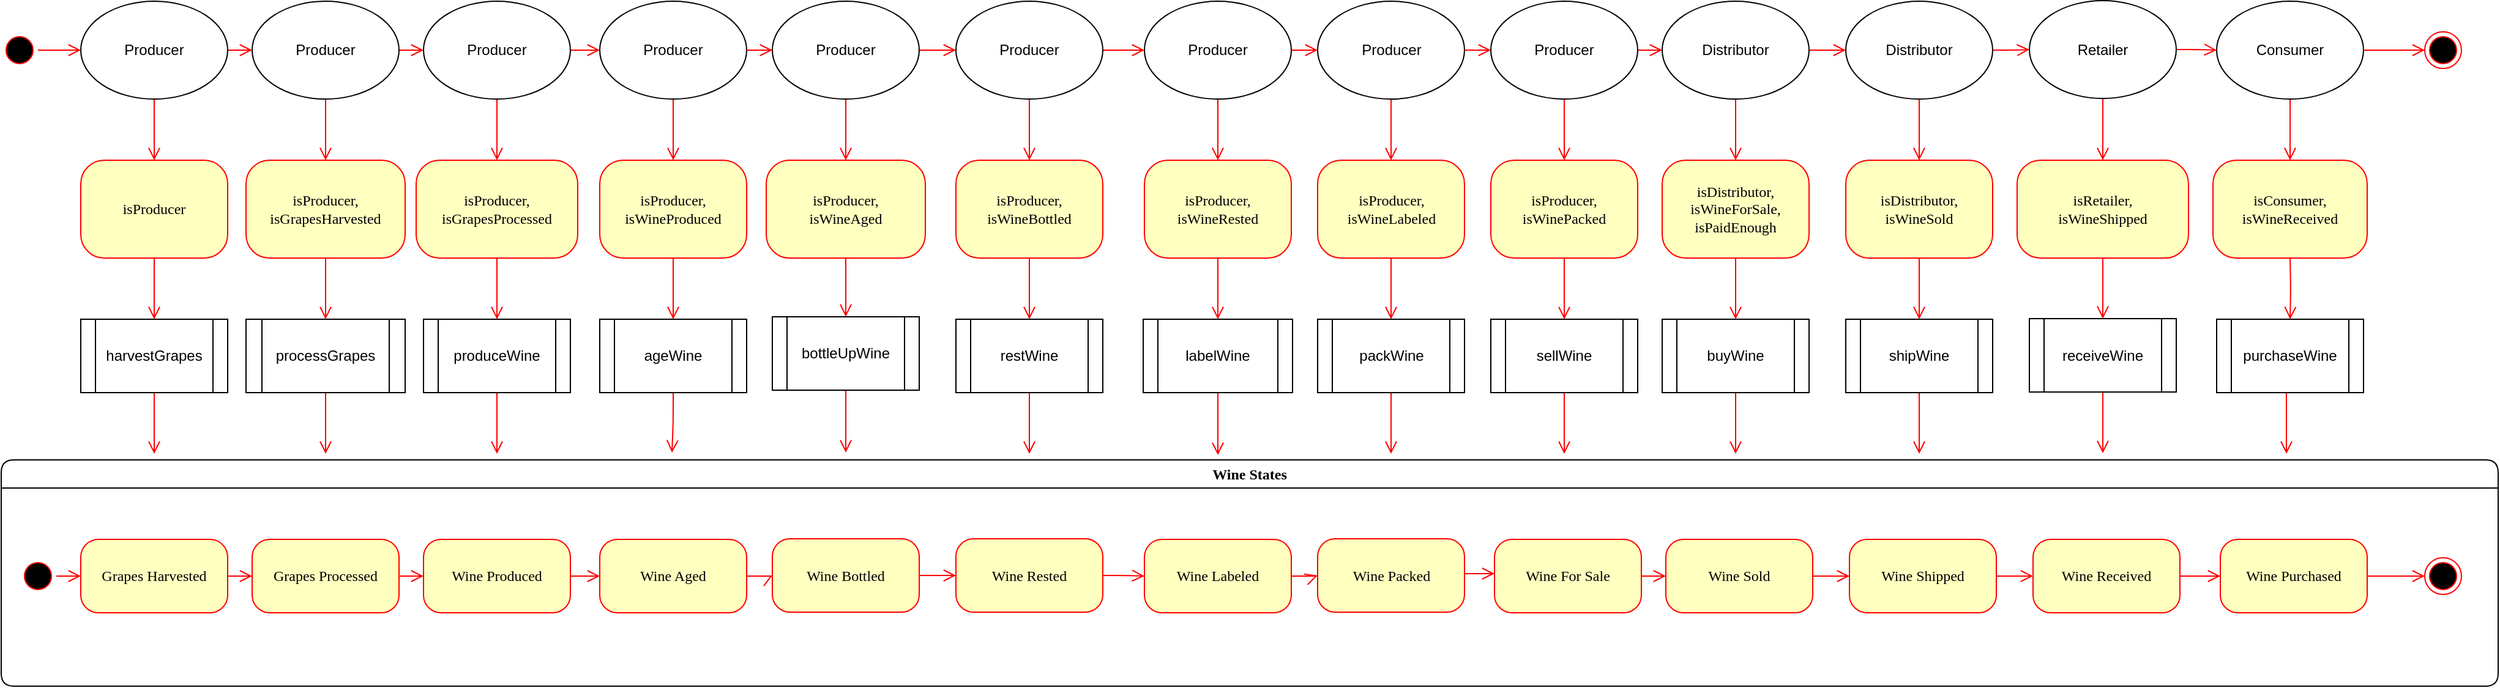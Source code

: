 <mxfile version="10.6.7" type="device"><diagram name="Page-1" id="58cdce13-f638-feb5-8d6f-7d28b1aa9fa0"><mxGraphModel dx="1362" dy="782" grid="1" gridSize="10" guides="1" tooltips="1" connect="1" arrows="1" fold="1" page="1" pageScale="1" pageWidth="1100" pageHeight="850" background="#ffffff" math="0" shadow="0"><root><mxCell id="0"/><mxCell id="1" parent="0"/><mxCell id="382b91b5511bd0f7-1" value="" style="ellipse;html=1;shape=startState;fillColor=#000000;strokeColor=#ff0000;rounded=1;shadow=0;comic=0;labelBackgroundColor=none;fontFamily=Verdana;fontSize=12;fontColor=#000000;align=center;direction=south;" parent="1" vertex="1"><mxGeometry x="10" y="126" width="30" height="30" as="geometry"/></mxCell><mxCell id="2a3bc250acf0617d-7" value="Wine States" style="swimlane;whiteSpace=wrap;html=1;rounded=1;shadow=0;comic=0;labelBackgroundColor=none;strokeColor=#000000;strokeWidth=1;fillColor=#ffffff;fontFamily=Verdana;fontSize=12;fontColor=#000000;align=center;" parent="1" vertex="1"><mxGeometry x="10" y="476" width="2040" height="185" as="geometry"/></mxCell><mxCell id="3cde6dad864a17aa-10" style="edgeStyle=elbowEdgeStyle;html=1;labelBackgroundColor=none;endArrow=open;endSize=8;strokeColor=#ff0000;fontFamily=Verdana;fontSize=12;align=left;" parent="2a3bc250acf0617d-7" source="382b91b5511bd0f7-8" target="3cde6dad864a17aa-1" edge="1"><mxGeometry relative="1" as="geometry"/></mxCell><mxCell id="382b91b5511bd0f7-8" value="Grapes Harvested" style="rounded=1;whiteSpace=wrap;html=1;arcSize=24;fillColor=#ffffc0;strokeColor=#ff0000;shadow=0;comic=0;labelBackgroundColor=none;fontFamily=Verdana;fontSize=12;fontColor=#000000;align=center;" parent="2a3bc250acf0617d-7" vertex="1"><mxGeometry x="65" y="65" width="120" height="60" as="geometry"/></mxCell><mxCell id="24f968d109e7d6b4-3" value="" style="ellipse;html=1;shape=endState;fillColor=#000000;strokeColor=#ff0000;rounded=1;shadow=0;comic=0;labelBackgroundColor=none;fontFamily=Verdana;fontSize=12;fontColor=#000000;align=center;" parent="2a3bc250acf0617d-7" vertex="1"><mxGeometry x="1980" y="80" width="30" height="30" as="geometry"/></mxCell><mxCell id="3cde6dad864a17aa-9" style="edgeStyle=elbowEdgeStyle;html=1;labelBackgroundColor=none;endArrow=open;endSize=8;strokeColor=#ff0000;fontFamily=Verdana;fontSize=12;align=left;" parent="2a3bc250acf0617d-7" source="2a3bc250acf0617d-3" target="382b91b5511bd0f7-8" edge="1"><mxGeometry relative="1" as="geometry"/></mxCell><mxCell id="2a3bc250acf0617d-3" value="" style="ellipse;html=1;shape=startState;fillColor=#000000;strokeColor=#ff0000;rounded=1;shadow=0;comic=0;labelBackgroundColor=none;fontFamily=Verdana;fontSize=12;fontColor=#000000;align=center;direction=south;" parent="2a3bc250acf0617d-7" vertex="1"><mxGeometry x="15" y="80" width="30" height="30" as="geometry"/></mxCell><mxCell id="inT_t-W-_5420M3tatzd-2" value="" style="edgeStyle=orthogonalEdgeStyle;rounded=1;orthogonalLoop=1;jettySize=auto;html=1;strokeColor=#FF0000;endSize=8;endArrow=open;endFill=0;" parent="2a3bc250acf0617d-7" source="3cde6dad864a17aa-1" target="inT_t-W-_5420M3tatzd-1" edge="1"><mxGeometry relative="1" as="geometry"/></mxCell><mxCell id="3cde6dad864a17aa-1" value="Grapes Processed" style="rounded=1;whiteSpace=wrap;html=1;arcSize=24;fillColor=#ffffc0;strokeColor=#ff0000;shadow=0;comic=0;labelBackgroundColor=none;fontFamily=Verdana;fontSize=12;fontColor=#000000;align=center;" parent="2a3bc250acf0617d-7" vertex="1"><mxGeometry x="205" y="65" width="120" height="60" as="geometry"/></mxCell><mxCell id="inT_t-W-_5420M3tatzd-6" value="" style="edgeStyle=orthogonalEdgeStyle;rounded=1;orthogonalLoop=1;jettySize=auto;html=1;endArrow=open;endFill=0;endSize=8;strokeColor=#FF0000;" parent="2a3bc250acf0617d-7" source="inT_t-W-_5420M3tatzd-1" target="inT_t-W-_5420M3tatzd-5" edge="1"><mxGeometry relative="1" as="geometry"/></mxCell><mxCell id="inT_t-W-_5420M3tatzd-1" value="Wine Produced" style="rounded=1;whiteSpace=wrap;html=1;arcSize=24;fillColor=#ffffc0;strokeColor=#ff0000;shadow=0;comic=0;labelBackgroundColor=none;fontFamily=Verdana;fontSize=12;fontColor=#000000;align=center;" parent="2a3bc250acf0617d-7" vertex="1"><mxGeometry x="345" y="65" width="120" height="60" as="geometry"/></mxCell><mxCell id="inT_t-W-_5420M3tatzd-8" style="edgeStyle=orthogonalEdgeStyle;rounded=1;orthogonalLoop=1;jettySize=auto;html=1;entryX=0;entryY=0.5;entryDx=0;entryDy=0;endArrow=open;endFill=0;endSize=8;strokeColor=#FF0000;" parent="2a3bc250acf0617d-7" source="inT_t-W-_5420M3tatzd-126" target="inT_t-W-_5420M3tatzd-7" edge="1"><mxGeometry relative="1" as="geometry"><mxPoint x="770" y="95" as="sourcePoint"/></mxGeometry></mxCell><mxCell id="inT_t-W-_5420M3tatzd-5" value="Wine Aged" style="rounded=1;whiteSpace=wrap;html=1;arcSize=24;fillColor=#ffffc0;strokeColor=#ff0000;shadow=0;comic=0;labelBackgroundColor=none;fontFamily=Verdana;fontSize=12;fontColor=#000000;align=center;" parent="2a3bc250acf0617d-7" vertex="1"><mxGeometry x="489" y="65" width="120" height="60" as="geometry"/></mxCell><mxCell id="inT_t-W-_5420M3tatzd-13" style="edgeStyle=orthogonalEdgeStyle;rounded=1;orthogonalLoop=1;jettySize=auto;html=1;endArrow=open;endFill=0;endSize=8;strokeColor=#FF0000;" parent="2a3bc250acf0617d-7" source="inT_t-W-_5420M3tatzd-7" target="inT_t-W-_5420M3tatzd-9" edge="1"><mxGeometry relative="1" as="geometry"/></mxCell><mxCell id="inT_t-W-_5420M3tatzd-7" value="Wine Rested" style="rounded=1;whiteSpace=wrap;html=1;arcSize=24;fillColor=#ffffc0;strokeColor=#ff0000;shadow=0;comic=0;labelBackgroundColor=none;fontFamily=Verdana;fontSize=12;fontColor=#000000;align=center;" parent="2a3bc250acf0617d-7" vertex="1"><mxGeometry x="780" y="64.5" width="120" height="60" as="geometry"/></mxCell><mxCell id="inT_t-W-_5420M3tatzd-17" style="edgeStyle=orthogonalEdgeStyle;rounded=1;orthogonalLoop=1;jettySize=auto;html=1;endArrow=open;endFill=0;endSize=8;strokeColor=#FF0000;" parent="2a3bc250acf0617d-7" source="inT_t-W-_5420M3tatzd-9" target="c878gYSF_505-0jj-AWB-8" edge="1"><mxGeometry relative="1" as="geometry"><mxPoint x="1090" y="93" as="targetPoint"/></mxGeometry></mxCell><mxCell id="inT_t-W-_5420M3tatzd-9" value="Wine Labeled" style="rounded=1;whiteSpace=wrap;html=1;arcSize=24;fillColor=#ffffc0;strokeColor=#ff0000;shadow=0;comic=0;labelBackgroundColor=none;fontFamily=Verdana;fontSize=12;fontColor=#000000;align=center;" parent="2a3bc250acf0617d-7" vertex="1"><mxGeometry x="934" y="65" width="120" height="60" as="geometry"/></mxCell><mxCell id="inT_t-W-_5420M3tatzd-21" style="edgeStyle=orthogonalEdgeStyle;rounded=1;orthogonalLoop=1;jettySize=auto;html=1;endArrow=open;endFill=0;endSize=8;strokeColor=#FF0000;" parent="2a3bc250acf0617d-7" source="inT_t-W-_5420M3tatzd-14" target="inT_t-W-_5420M3tatzd-18" edge="1"><mxGeometry relative="1" as="geometry"/></mxCell><mxCell id="inT_t-W-_5420M3tatzd-14" value="Wine For Sale" style="rounded=1;whiteSpace=wrap;html=1;arcSize=24;fillColor=#ffffc0;strokeColor=#ff0000;shadow=0;comic=0;labelBackgroundColor=none;fontFamily=Verdana;fontSize=12;fontColor=#000000;align=center;" parent="2a3bc250acf0617d-7" vertex="1"><mxGeometry x="1220" y="65" width="120" height="60" as="geometry"/></mxCell><mxCell id="inT_t-W-_5420M3tatzd-22" style="edgeStyle=orthogonalEdgeStyle;rounded=1;orthogonalLoop=1;jettySize=auto;html=1;endArrow=open;endFill=0;endSize=8;strokeColor=#FF0000;" parent="2a3bc250acf0617d-7" source="inT_t-W-_5420M3tatzd-18" target="inT_t-W-_5420M3tatzd-19" edge="1"><mxGeometry relative="1" as="geometry"/></mxCell><mxCell id="inT_t-W-_5420M3tatzd-18" value="Wine Sold" style="rounded=1;whiteSpace=wrap;html=1;arcSize=24;fillColor=#ffffc0;strokeColor=#ff0000;shadow=0;comic=0;labelBackgroundColor=none;fontFamily=Verdana;fontSize=12;fontColor=#000000;align=center;" parent="2a3bc250acf0617d-7" vertex="1"><mxGeometry x="1360" y="65" width="120" height="60" as="geometry"/></mxCell><mxCell id="inT_t-W-_5420M3tatzd-19" value="Wine Shipped" style="rounded=1;whiteSpace=wrap;html=1;arcSize=24;fillColor=#ffffc0;strokeColor=#ff0000;shadow=0;comic=0;labelBackgroundColor=none;fontFamily=Verdana;fontSize=12;fontColor=#000000;align=center;" parent="2a3bc250acf0617d-7" vertex="1"><mxGeometry x="1510" y="65" width="120" height="60" as="geometry"/></mxCell><mxCell id="inT_t-W-_5420M3tatzd-20" value="Wine Purchased" style="rounded=1;whiteSpace=wrap;html=1;arcSize=24;fillColor=#ffffc0;strokeColor=#ff0000;shadow=0;comic=0;labelBackgroundColor=none;fontFamily=Verdana;fontSize=12;fontColor=#000000;align=center;" parent="2a3bc250acf0617d-7" vertex="1"><mxGeometry x="1813" y="65" width="120" height="60" as="geometry"/></mxCell><mxCell id="inT_t-W-_5420M3tatzd-126" value="Wine Bottled" style="rounded=1;whiteSpace=wrap;html=1;arcSize=24;fillColor=#ffffc0;strokeColor=#ff0000;shadow=0;comic=0;labelBackgroundColor=none;fontFamily=Verdana;fontSize=12;fontColor=#000000;align=center;" parent="2a3bc250acf0617d-7" vertex="1"><mxGeometry x="630" y="64.5" width="120" height="60" as="geometry"/></mxCell><mxCell id="iUcbDjoffHXZXuS_5j87-4" style="edgeStyle=orthogonalEdgeStyle;rounded=1;orthogonalLoop=1;jettySize=auto;html=1;entryX=0;entryY=0.5;entryDx=0;entryDy=0;endArrow=open;endFill=0;endSize=8;strokeColor=#FF0000;" parent="2a3bc250acf0617d-7" source="inT_t-W-_5420M3tatzd-5" target="inT_t-W-_5420M3tatzd-126" edge="1"><mxGeometry relative="1" as="geometry"><mxPoint x="760" y="105" as="sourcePoint"/><mxPoint x="790" y="105" as="targetPoint"/></mxGeometry></mxCell><mxCell id="iUcbDjoffHXZXuS_5j87-6" style="edgeStyle=orthogonalEdgeStyle;rounded=1;orthogonalLoop=1;jettySize=auto;html=1;endArrow=open;endFill=0;endSize=8;strokeColor=#FF0000;" parent="2a3bc250acf0617d-7" source="inT_t-W-_5420M3tatzd-20" target="24f968d109e7d6b4-3" edge="1"><mxGeometry relative="1" as="geometry"><mxPoint x="1790" y="103" as="sourcePoint"/><mxPoint x="1823" y="103" as="targetPoint"/></mxGeometry></mxCell><mxCell id="c878gYSF_505-0jj-AWB-8" value="Wine Packed" style="rounded=1;whiteSpace=wrap;html=1;arcSize=24;fillColor=#ffffc0;strokeColor=#ff0000;shadow=0;comic=0;labelBackgroundColor=none;fontFamily=Verdana;fontSize=12;fontColor=#000000;align=center;" vertex="1" parent="2a3bc250acf0617d-7"><mxGeometry x="1075.5" y="64.5" width="120" height="60" as="geometry"/></mxCell><mxCell id="c878gYSF_505-0jj-AWB-10" style="edgeStyle=orthogonalEdgeStyle;rounded=1;orthogonalLoop=1;jettySize=auto;html=1;endArrow=open;endFill=0;endSize=8;strokeColor=#FF0000;" edge="1" parent="2a3bc250acf0617d-7" source="c878gYSF_505-0jj-AWB-8" target="inT_t-W-_5420M3tatzd-14"><mxGeometry relative="1" as="geometry"><mxPoint x="1204" y="95" as="sourcePoint"/><mxPoint x="1220" y="93" as="targetPoint"/><Array as="points"><mxPoint x="1196" y="93"/><mxPoint x="1196" y="93"/></Array></mxGeometry></mxCell><mxCell id="2a3bc250acf0617d-9" style="edgeStyle=orthogonalEdgeStyle;html=1;labelBackgroundColor=none;endArrow=open;endSize=8;strokeColor=#ff0000;fontFamily=Verdana;fontSize=12;align=left;" parent="1" source="382b91b5511bd0f7-1" target="inT_t-W-_5420M3tatzd-28" edge="1"><mxGeometry relative="1" as="geometry"><mxPoint x="40" y="131" as="targetPoint"/></mxGeometry></mxCell><mxCell id="inT_t-W-_5420M3tatzd-67" style="edgeStyle=orthogonalEdgeStyle;rounded=1;orthogonalLoop=1;jettySize=auto;html=1;endArrow=open;endFill=0;endSize=8;strokeColor=#FF0000;" parent="1" source="inT_t-W-_5420M3tatzd-28" target="inT_t-W-_5420M3tatzd-55" edge="1"><mxGeometry relative="1" as="geometry"/></mxCell><mxCell id="inT_t-W-_5420M3tatzd-83" style="edgeStyle=orthogonalEdgeStyle;rounded=1;orthogonalLoop=1;jettySize=auto;html=1;endArrow=open;endFill=0;endSize=8;strokeColor=#FF0000;" parent="1" source="inT_t-W-_5420M3tatzd-28" target="inT_t-W-_5420M3tatzd-29" edge="1"><mxGeometry relative="1" as="geometry"/></mxCell><mxCell id="inT_t-W-_5420M3tatzd-28" value="Producer" style="ellipse;whiteSpace=wrap;html=1;" parent="1" vertex="1"><mxGeometry x="75" y="101" width="120" height="80" as="geometry"/></mxCell><mxCell id="inT_t-W-_5420M3tatzd-69" style="edgeStyle=orthogonalEdgeStyle;rounded=1;orthogonalLoop=1;jettySize=auto;html=1;endArrow=open;endFill=0;endSize=8;strokeColor=#FF0000;" parent="1" source="inT_t-W-_5420M3tatzd-29" target="inT_t-W-_5420M3tatzd-56" edge="1"><mxGeometry relative="1" as="geometry"/></mxCell><mxCell id="inT_t-W-_5420M3tatzd-84" style="edgeStyle=orthogonalEdgeStyle;rounded=1;orthogonalLoop=1;jettySize=auto;html=1;endArrow=open;endFill=0;endSize=8;strokeColor=#FF0000;" parent="1" source="inT_t-W-_5420M3tatzd-29" target="inT_t-W-_5420M3tatzd-30" edge="1"><mxGeometry relative="1" as="geometry"/></mxCell><mxCell id="inT_t-W-_5420M3tatzd-29" value="Producer" style="ellipse;whiteSpace=wrap;html=1;" parent="1" vertex="1"><mxGeometry x="215" y="101" width="120" height="80" as="geometry"/></mxCell><mxCell id="inT_t-W-_5420M3tatzd-70" style="edgeStyle=orthogonalEdgeStyle;rounded=1;orthogonalLoop=1;jettySize=auto;html=1;endArrow=open;endFill=0;endSize=8;strokeColor=#FF0000;" parent="1" source="inT_t-W-_5420M3tatzd-30" target="inT_t-W-_5420M3tatzd-57" edge="1"><mxGeometry relative="1" as="geometry"/></mxCell><mxCell id="inT_t-W-_5420M3tatzd-85" style="edgeStyle=orthogonalEdgeStyle;rounded=1;orthogonalLoop=1;jettySize=auto;html=1;endArrow=open;endFill=0;endSize=8;strokeColor=#FF0000;" parent="1" source="inT_t-W-_5420M3tatzd-30" target="inT_t-W-_5420M3tatzd-31" edge="1"><mxGeometry relative="1" as="geometry"/></mxCell><mxCell id="inT_t-W-_5420M3tatzd-30" value="Producer" style="ellipse;whiteSpace=wrap;html=1;" parent="1" vertex="1"><mxGeometry x="355" y="101" width="120" height="80" as="geometry"/></mxCell><mxCell id="inT_t-W-_5420M3tatzd-71" style="edgeStyle=orthogonalEdgeStyle;rounded=1;orthogonalLoop=1;jettySize=auto;html=1;endArrow=open;endFill=0;endSize=8;strokeColor=#FF0000;" parent="1" source="inT_t-W-_5420M3tatzd-31" target="inT_t-W-_5420M3tatzd-58" edge="1"><mxGeometry relative="1" as="geometry"/></mxCell><mxCell id="inT_t-W-_5420M3tatzd-86" style="edgeStyle=orthogonalEdgeStyle;rounded=1;orthogonalLoop=1;jettySize=auto;html=1;endArrow=open;endFill=0;endSize=8;strokeColor=#FF0000;" parent="1" source="inT_t-W-_5420M3tatzd-119" target="inT_t-W-_5420M3tatzd-32" edge="1"><mxGeometry relative="1" as="geometry"><mxPoint x="780" y="141" as="sourcePoint"/></mxGeometry></mxCell><mxCell id="inT_t-W-_5420M3tatzd-31" value="Producer" style="ellipse;whiteSpace=wrap;html=1;" parent="1" vertex="1"><mxGeometry x="499" y="101" width="120" height="80" as="geometry"/></mxCell><mxCell id="inT_t-W-_5420M3tatzd-72" style="edgeStyle=orthogonalEdgeStyle;rounded=1;orthogonalLoop=1;jettySize=auto;html=1;endArrow=open;endFill=0;endSize=8;strokeColor=#FF0000;" parent="1" source="inT_t-W-_5420M3tatzd-32" target="inT_t-W-_5420M3tatzd-59" edge="1"><mxGeometry relative="1" as="geometry"/></mxCell><mxCell id="inT_t-W-_5420M3tatzd-87" style="edgeStyle=orthogonalEdgeStyle;rounded=1;orthogonalLoop=1;jettySize=auto;html=1;endArrow=open;endFill=0;endSize=8;strokeColor=#FF0000;" parent="1" source="inT_t-W-_5420M3tatzd-32" target="inT_t-W-_5420M3tatzd-33" edge="1"><mxGeometry relative="1" as="geometry"/></mxCell><mxCell id="inT_t-W-_5420M3tatzd-32" value="Producer" style="ellipse;whiteSpace=wrap;html=1;" parent="1" vertex="1"><mxGeometry x="790" y="101" width="120" height="80" as="geometry"/></mxCell><mxCell id="inT_t-W-_5420M3tatzd-73" style="edgeStyle=orthogonalEdgeStyle;rounded=1;orthogonalLoop=1;jettySize=auto;html=1;endArrow=open;endFill=0;endSize=8;strokeColor=#FF0000;" parent="1" source="inT_t-W-_5420M3tatzd-33" target="inT_t-W-_5420M3tatzd-60" edge="1"><mxGeometry relative="1" as="geometry"/></mxCell><mxCell id="inT_t-W-_5420M3tatzd-88" style="edgeStyle=orthogonalEdgeStyle;rounded=1;orthogonalLoop=1;jettySize=auto;html=1;endArrow=open;endFill=0;endSize=8;strokeColor=#FF0000;" parent="1" source="inT_t-W-_5420M3tatzd-33" target="c878gYSF_505-0jj-AWB-2" edge="1"><mxGeometry relative="1" as="geometry"/></mxCell><mxCell id="inT_t-W-_5420M3tatzd-33" value="Producer" style="ellipse;whiteSpace=wrap;html=1;" parent="1" vertex="1"><mxGeometry x="944" y="101" width="120" height="80" as="geometry"/></mxCell><mxCell id="inT_t-W-_5420M3tatzd-74" style="edgeStyle=orthogonalEdgeStyle;rounded=1;orthogonalLoop=1;jettySize=auto;html=1;endArrow=open;endFill=0;endSize=8;strokeColor=#FF0000;" parent="1" source="inT_t-W-_5420M3tatzd-34" target="inT_t-W-_5420M3tatzd-61" edge="1"><mxGeometry relative="1" as="geometry"/></mxCell><mxCell id="inT_t-W-_5420M3tatzd-89" style="edgeStyle=orthogonalEdgeStyle;rounded=1;orthogonalLoop=1;jettySize=auto;html=1;endArrow=open;endFill=0;endSize=8;strokeColor=#FF0000;" parent="1" source="inT_t-W-_5420M3tatzd-34" target="inT_t-W-_5420M3tatzd-35" edge="1"><mxGeometry relative="1" as="geometry"/></mxCell><mxCell id="inT_t-W-_5420M3tatzd-34" value="Producer" style="ellipse;whiteSpace=wrap;html=1;" parent="1" vertex="1"><mxGeometry x="1227" y="101" width="120" height="80" as="geometry"/></mxCell><mxCell id="inT_t-W-_5420M3tatzd-75" style="edgeStyle=orthogonalEdgeStyle;rounded=1;orthogonalLoop=1;jettySize=auto;html=1;endArrow=open;endFill=0;endSize=8;strokeColor=#FF0000;" parent="1" source="inT_t-W-_5420M3tatzd-35" target="inT_t-W-_5420M3tatzd-62" edge="1"><mxGeometry relative="1" as="geometry"/></mxCell><mxCell id="inT_t-W-_5420M3tatzd-90" style="edgeStyle=orthogonalEdgeStyle;rounded=1;orthogonalLoop=1;jettySize=auto;html=1;endArrow=open;endFill=0;endSize=8;strokeColor=#FF0000;" parent="1" source="inT_t-W-_5420M3tatzd-35" target="inT_t-W-_5420M3tatzd-36" edge="1"><mxGeometry relative="1" as="geometry"/></mxCell><mxCell id="inT_t-W-_5420M3tatzd-35" value="Distributor" style="ellipse;whiteSpace=wrap;html=1;" parent="1" vertex="1"><mxGeometry x="1367" y="101" width="120" height="80" as="geometry"/></mxCell><mxCell id="inT_t-W-_5420M3tatzd-76" style="edgeStyle=orthogonalEdgeStyle;rounded=1;orthogonalLoop=1;jettySize=auto;html=1;endArrow=open;endFill=0;endSize=8;strokeColor=#FF0000;" parent="1" source="inT_t-W-_5420M3tatzd-36" target="inT_t-W-_5420M3tatzd-63" edge="1"><mxGeometry relative="1" as="geometry"/></mxCell><mxCell id="inT_t-W-_5420M3tatzd-136" style="edgeStyle=orthogonalEdgeStyle;rounded=1;orthogonalLoop=1;jettySize=auto;html=1;endArrow=open;endFill=0;endSize=8;strokeColor=#FF0000;" parent="1" source="inT_t-W-_5420M3tatzd-36" target="inT_t-W-_5420M3tatzd-131" edge="1"><mxGeometry relative="1" as="geometry"/></mxCell><mxCell id="inT_t-W-_5420M3tatzd-36" value="Distributor" style="ellipse;whiteSpace=wrap;html=1;" parent="1" vertex="1"><mxGeometry x="1517" y="101" width="120" height="80" as="geometry"/></mxCell><mxCell id="inT_t-W-_5420M3tatzd-77" style="edgeStyle=orthogonalEdgeStyle;rounded=1;orthogonalLoop=1;jettySize=auto;html=1;endArrow=open;endFill=0;endSize=8;strokeColor=#FF0000;" parent="1" source="inT_t-W-_5420M3tatzd-37" edge="1"><mxGeometry relative="1" as="geometry"><mxPoint x="1880" y="231" as="targetPoint"/></mxGeometry></mxCell><mxCell id="inT_t-W-_5420M3tatzd-37" value="Consumer" style="ellipse;whiteSpace=wrap;html=1;" parent="1" vertex="1"><mxGeometry x="1820" y="101" width="120" height="80" as="geometry"/></mxCell><mxCell id="inT_t-W-_5420M3tatzd-95" style="edgeStyle=orthogonalEdgeStyle;rounded=1;orthogonalLoop=1;jettySize=auto;html=1;endArrow=open;endFill=0;endSize=8;strokeColor=#FF0000;" parent="1" source="inT_t-W-_5420M3tatzd-42" edge="1"><mxGeometry relative="1" as="geometry"><mxPoint x="135" y="471" as="targetPoint"/></mxGeometry></mxCell><mxCell id="inT_t-W-_5420M3tatzd-42" value="harvestGrapes" style="shape=process;whiteSpace=wrap;html=1;backgroundOutline=1;" parent="1" vertex="1"><mxGeometry x="75" y="361" width="120" height="60" as="geometry"/></mxCell><mxCell id="inT_t-W-_5420M3tatzd-107" style="edgeStyle=orthogonalEdgeStyle;rounded=1;orthogonalLoop=1;jettySize=auto;html=1;endArrow=open;endFill=0;endSize=8;strokeColor=#FF0000;" parent="1" source="inT_t-W-_5420M3tatzd-43" edge="1"><mxGeometry relative="1" as="geometry"><mxPoint x="275" y="471" as="targetPoint"/></mxGeometry></mxCell><mxCell id="inT_t-W-_5420M3tatzd-43" value="processGrapes" style="shape=process;whiteSpace=wrap;html=1;backgroundOutline=1;" parent="1" vertex="1"><mxGeometry x="210" y="361" width="130" height="60" as="geometry"/></mxCell><mxCell id="inT_t-W-_5420M3tatzd-108" style="edgeStyle=orthogonalEdgeStyle;rounded=1;orthogonalLoop=1;jettySize=auto;html=1;endArrow=open;endFill=0;endSize=8;strokeColor=#FF0000;" parent="1" source="inT_t-W-_5420M3tatzd-44" edge="1"><mxGeometry relative="1" as="geometry"><mxPoint x="415" y="471" as="targetPoint"/></mxGeometry></mxCell><mxCell id="inT_t-W-_5420M3tatzd-44" value="produceWine" style="shape=process;whiteSpace=wrap;html=1;backgroundOutline=1;" parent="1" vertex="1"><mxGeometry x="355" y="361" width="120" height="60" as="geometry"/></mxCell><mxCell id="inT_t-W-_5420M3tatzd-109" style="edgeStyle=orthogonalEdgeStyle;rounded=1;orthogonalLoop=1;jettySize=auto;html=1;endArrow=open;endFill=0;endSize=8;strokeColor=#FF0000;" parent="1" source="inT_t-W-_5420M3tatzd-45" edge="1"><mxGeometry relative="1" as="geometry"><mxPoint x="558" y="470" as="targetPoint"/></mxGeometry></mxCell><mxCell id="inT_t-W-_5420M3tatzd-45" value="ageWine" style="shape=process;whiteSpace=wrap;html=1;backgroundOutline=1;" parent="1" vertex="1"><mxGeometry x="499" y="361" width="120" height="60" as="geometry"/></mxCell><mxCell id="inT_t-W-_5420M3tatzd-110" style="edgeStyle=orthogonalEdgeStyle;rounded=1;orthogonalLoop=1;jettySize=auto;html=1;endArrow=open;endFill=0;endSize=8;strokeColor=#FF0000;" parent="1" source="inT_t-W-_5420M3tatzd-46" edge="1"><mxGeometry relative="1" as="geometry"><mxPoint x="850" y="471" as="targetPoint"/></mxGeometry></mxCell><mxCell id="inT_t-W-_5420M3tatzd-46" value="restWine" style="shape=process;whiteSpace=wrap;html=1;backgroundOutline=1;" parent="1" vertex="1"><mxGeometry x="790" y="361" width="120" height="60" as="geometry"/></mxCell><mxCell id="inT_t-W-_5420M3tatzd-111" style="edgeStyle=orthogonalEdgeStyle;rounded=1;orthogonalLoop=1;jettySize=auto;html=1;endArrow=open;endFill=0;endSize=8;strokeColor=#FF0000;" parent="1" source="inT_t-W-_5420M3tatzd-47" edge="1"><mxGeometry relative="1" as="geometry"><mxPoint x="1004" y="472" as="targetPoint"/></mxGeometry></mxCell><mxCell id="inT_t-W-_5420M3tatzd-47" value="labelWine" style="shape=process;whiteSpace=wrap;html=1;backgroundOutline=1;" parent="1" vertex="1"><mxGeometry x="943" y="361" width="122" height="60" as="geometry"/></mxCell><mxCell id="inT_t-W-_5420M3tatzd-112" style="edgeStyle=orthogonalEdgeStyle;rounded=1;orthogonalLoop=1;jettySize=auto;html=1;endArrow=open;endFill=0;endSize=8;strokeColor=#FF0000;" parent="1" source="inT_t-W-_5420M3tatzd-48" edge="1"><mxGeometry relative="1" as="geometry"><mxPoint x="1287" y="471" as="targetPoint"/></mxGeometry></mxCell><mxCell id="inT_t-W-_5420M3tatzd-48" value="sellWine" style="shape=process;whiteSpace=wrap;html=1;backgroundOutline=1;" parent="1" vertex="1"><mxGeometry x="1227" y="361" width="120" height="60" as="geometry"/></mxCell><mxCell id="inT_t-W-_5420M3tatzd-113" style="edgeStyle=orthogonalEdgeStyle;rounded=1;orthogonalLoop=1;jettySize=auto;html=1;endArrow=open;endFill=0;endSize=8;strokeColor=#FF0000;" parent="1" source="inT_t-W-_5420M3tatzd-49" edge="1"><mxGeometry relative="1" as="geometry"><mxPoint x="1427" y="471" as="targetPoint"/></mxGeometry></mxCell><mxCell id="inT_t-W-_5420M3tatzd-49" value="buyWine" style="shape=process;whiteSpace=wrap;html=1;backgroundOutline=1;" parent="1" vertex="1"><mxGeometry x="1367" y="361" width="120" height="60" as="geometry"/></mxCell><mxCell id="inT_t-W-_5420M3tatzd-114" style="edgeStyle=orthogonalEdgeStyle;rounded=1;orthogonalLoop=1;jettySize=auto;html=1;endArrow=open;endFill=0;endSize=8;strokeColor=#FF0000;" parent="1" source="inT_t-W-_5420M3tatzd-50" edge="1"><mxGeometry relative="1" as="geometry"><mxPoint x="1577" y="471" as="targetPoint"/></mxGeometry></mxCell><mxCell id="inT_t-W-_5420M3tatzd-50" value="shipWine" style="shape=process;whiteSpace=wrap;html=1;backgroundOutline=1;" parent="1" vertex="1"><mxGeometry x="1517" y="361" width="120" height="60" as="geometry"/></mxCell><mxCell id="inT_t-W-_5420M3tatzd-115" style="edgeStyle=orthogonalEdgeStyle;rounded=1;orthogonalLoop=1;jettySize=auto;html=1;endArrow=open;endFill=0;endSize=8;strokeColor=#FF0000;" parent="1" source="inT_t-W-_5420M3tatzd-51" edge="1"><mxGeometry relative="1" as="geometry"><mxPoint x="1877" y="471" as="targetPoint"/><Array as="points"><mxPoint x="1877" y="471"/></Array></mxGeometry></mxCell><mxCell id="inT_t-W-_5420M3tatzd-51" value="purchaseWine" style="shape=process;whiteSpace=wrap;html=1;backgroundOutline=1;" parent="1" vertex="1"><mxGeometry x="1820" y="361" width="120" height="60" as="geometry"/></mxCell><mxCell id="inT_t-W-_5420M3tatzd-94" style="edgeStyle=orthogonalEdgeStyle;rounded=1;orthogonalLoop=1;jettySize=auto;html=1;endArrow=open;endFill=0;endSize=8;strokeColor=#FF0000;" parent="1" source="inT_t-W-_5420M3tatzd-55" target="inT_t-W-_5420M3tatzd-42" edge="1"><mxGeometry relative="1" as="geometry"/></mxCell><mxCell id="inT_t-W-_5420M3tatzd-55" value="isProducer&lt;br&gt;" style="rounded=1;whiteSpace=wrap;html=1;arcSize=24;fillColor=#ffffc0;strokeColor=#ff0000;shadow=0;comic=0;labelBackgroundColor=none;fontFamily=Verdana;fontSize=12;fontColor=#000000;align=center;" parent="1" vertex="1"><mxGeometry x="75" y="231" width="120" height="80" as="geometry"/></mxCell><mxCell id="inT_t-W-_5420M3tatzd-96" style="edgeStyle=orthogonalEdgeStyle;rounded=1;orthogonalLoop=1;jettySize=auto;html=1;endArrow=open;endFill=0;endSize=8;strokeColor=#FF0000;" parent="1" source="inT_t-W-_5420M3tatzd-56" target="inT_t-W-_5420M3tatzd-43" edge="1"><mxGeometry relative="1" as="geometry"/></mxCell><mxCell id="inT_t-W-_5420M3tatzd-56" value="isProducer,&lt;br&gt;isGrapesHarvested" style="rounded=1;whiteSpace=wrap;html=1;arcSize=24;fillColor=#ffffc0;strokeColor=#ff0000;shadow=0;comic=0;labelBackgroundColor=none;fontFamily=Verdana;fontSize=12;fontColor=#000000;align=center;" parent="1" vertex="1"><mxGeometry x="210" y="231" width="130" height="80" as="geometry"/></mxCell><mxCell id="inT_t-W-_5420M3tatzd-97" style="edgeStyle=orthogonalEdgeStyle;rounded=1;orthogonalLoop=1;jettySize=auto;html=1;endArrow=open;endFill=0;endSize=8;strokeColor=#FF0000;" parent="1" source="inT_t-W-_5420M3tatzd-57" target="inT_t-W-_5420M3tatzd-44" edge="1"><mxGeometry relative="1" as="geometry"/></mxCell><mxCell id="inT_t-W-_5420M3tatzd-57" value="isProducer,&lt;br&gt;isGrapesProcessed" style="rounded=1;whiteSpace=wrap;html=1;arcSize=24;fillColor=#ffffc0;strokeColor=#ff0000;shadow=0;comic=0;labelBackgroundColor=none;fontFamily=Verdana;fontSize=12;fontColor=#000000;align=center;" parent="1" vertex="1"><mxGeometry x="349" y="231" width="132" height="80" as="geometry"/></mxCell><mxCell id="inT_t-W-_5420M3tatzd-98" style="edgeStyle=orthogonalEdgeStyle;rounded=1;orthogonalLoop=1;jettySize=auto;html=1;endArrow=open;endFill=0;endSize=8;strokeColor=#FF0000;" parent="1" source="inT_t-W-_5420M3tatzd-58" target="inT_t-W-_5420M3tatzd-45" edge="1"><mxGeometry relative="1" as="geometry"/></mxCell><mxCell id="inT_t-W-_5420M3tatzd-58" value="isProducer,&lt;br&gt;isWineProduced" style="rounded=1;whiteSpace=wrap;html=1;arcSize=24;fillColor=#ffffc0;strokeColor=#ff0000;shadow=0;comic=0;labelBackgroundColor=none;fontFamily=Verdana;fontSize=12;fontColor=#000000;align=center;" parent="1" vertex="1"><mxGeometry x="499" y="231" width="120" height="80" as="geometry"/></mxCell><mxCell id="inT_t-W-_5420M3tatzd-99" style="edgeStyle=orthogonalEdgeStyle;rounded=1;orthogonalLoop=1;jettySize=auto;html=1;endArrow=open;endFill=0;endSize=8;strokeColor=#FF0000;" parent="1" source="inT_t-W-_5420M3tatzd-59" target="inT_t-W-_5420M3tatzd-46" edge="1"><mxGeometry relative="1" as="geometry"/></mxCell><mxCell id="inT_t-W-_5420M3tatzd-59" value="isProducer,&lt;br&gt;isWineBottled" style="rounded=1;whiteSpace=wrap;html=1;arcSize=24;fillColor=#ffffc0;strokeColor=#ff0000;shadow=0;comic=0;labelBackgroundColor=none;fontFamily=Verdana;fontSize=12;fontColor=#000000;align=center;" parent="1" vertex="1"><mxGeometry x="790" y="231" width="120" height="80" as="geometry"/></mxCell><mxCell id="inT_t-W-_5420M3tatzd-100" style="edgeStyle=orthogonalEdgeStyle;rounded=1;orthogonalLoop=1;jettySize=auto;html=1;endArrow=open;endFill=0;endSize=8;strokeColor=#FF0000;" parent="1" source="inT_t-W-_5420M3tatzd-60" target="inT_t-W-_5420M3tatzd-47" edge="1"><mxGeometry relative="1" as="geometry"/></mxCell><mxCell id="inT_t-W-_5420M3tatzd-60" value="isProducer,&lt;br&gt;isWineRested&lt;br&gt;" style="rounded=1;whiteSpace=wrap;html=1;arcSize=24;fillColor=#ffffc0;strokeColor=#ff0000;shadow=0;comic=0;labelBackgroundColor=none;fontFamily=Verdana;fontSize=12;fontColor=#000000;align=center;" parent="1" vertex="1"><mxGeometry x="944" y="231" width="120" height="80" as="geometry"/></mxCell><mxCell id="inT_t-W-_5420M3tatzd-101" style="edgeStyle=orthogonalEdgeStyle;rounded=1;orthogonalLoop=1;jettySize=auto;html=1;endArrow=open;endFill=0;endSize=8;strokeColor=#FF0000;" parent="1" source="inT_t-W-_5420M3tatzd-61" target="inT_t-W-_5420M3tatzd-48" edge="1"><mxGeometry relative="1" as="geometry"/></mxCell><mxCell id="inT_t-W-_5420M3tatzd-61" value="isProducer,&lt;br&gt;isWinePacked" style="rounded=1;whiteSpace=wrap;html=1;arcSize=24;fillColor=#ffffc0;strokeColor=#ff0000;shadow=0;comic=0;labelBackgroundColor=none;fontFamily=Verdana;fontSize=12;fontColor=#000000;align=center;" parent="1" vertex="1"><mxGeometry x="1227" y="231" width="120" height="80" as="geometry"/></mxCell><mxCell id="inT_t-W-_5420M3tatzd-102" style="edgeStyle=orthogonalEdgeStyle;rounded=1;orthogonalLoop=1;jettySize=auto;html=1;endArrow=open;endFill=0;endSize=8;strokeColor=#FF0000;" parent="1" source="inT_t-W-_5420M3tatzd-62" target="inT_t-W-_5420M3tatzd-49" edge="1"><mxGeometry relative="1" as="geometry"/></mxCell><mxCell id="inT_t-W-_5420M3tatzd-62" value="isDistributor,&lt;br&gt;isWineForSale,&lt;br&gt;isPaidEnough&lt;br&gt;" style="rounded=1;whiteSpace=wrap;html=1;arcSize=24;fillColor=#ffffc0;strokeColor=#ff0000;shadow=0;comic=0;labelBackgroundColor=none;fontFamily=Verdana;fontSize=12;fontColor=#000000;align=center;" parent="1" vertex="1"><mxGeometry x="1367" y="231" width="120" height="80" as="geometry"/></mxCell><mxCell id="inT_t-W-_5420M3tatzd-103" style="edgeStyle=orthogonalEdgeStyle;rounded=1;orthogonalLoop=1;jettySize=auto;html=1;endArrow=open;endFill=0;endSize=8;strokeColor=#FF0000;" parent="1" source="inT_t-W-_5420M3tatzd-63" target="inT_t-W-_5420M3tatzd-50" edge="1"><mxGeometry relative="1" as="geometry"/></mxCell><mxCell id="inT_t-W-_5420M3tatzd-63" value="isDistributor,&lt;br&gt;isWineSold" style="rounded=1;whiteSpace=wrap;html=1;arcSize=24;fillColor=#ffffc0;strokeColor=#ff0000;shadow=0;comic=0;labelBackgroundColor=none;fontFamily=Verdana;fontSize=12;fontColor=#000000;align=center;" parent="1" vertex="1"><mxGeometry x="1517" y="231" width="120" height="80" as="geometry"/></mxCell><mxCell id="inT_t-W-_5420M3tatzd-104" style="edgeStyle=orthogonalEdgeStyle;rounded=1;orthogonalLoop=1;jettySize=auto;html=1;endArrow=open;endFill=0;endSize=8;strokeColor=#FF0000;" parent="1" target="inT_t-W-_5420M3tatzd-51" edge="1"><mxGeometry relative="1" as="geometry"><mxPoint x="1880" y="311" as="sourcePoint"/></mxGeometry></mxCell><mxCell id="inT_t-W-_5420M3tatzd-64" value="isConsumer,&lt;br&gt;isWineReceived" style="rounded=1;whiteSpace=wrap;html=1;arcSize=24;fillColor=#ffffc0;strokeColor=#ff0000;shadow=0;comic=0;labelBackgroundColor=none;fontFamily=Verdana;fontSize=12;fontColor=#000000;align=center;" parent="1" vertex="1"><mxGeometry x="1817" y="231" width="126" height="80" as="geometry"/></mxCell><mxCell id="inT_t-W-_5420M3tatzd-80" value="" style="ellipse;html=1;shape=endState;fillColor=#000000;strokeColor=#ff0000;" parent="1" vertex="1"><mxGeometry x="1990" y="126" width="30" height="30" as="geometry"/></mxCell><mxCell id="inT_t-W-_5420M3tatzd-118" style="edgeStyle=orthogonalEdgeStyle;rounded=1;orthogonalLoop=1;jettySize=auto;html=1;endArrow=open;endFill=0;endSize=8;strokeColor=#FF0000;" parent="1" source="inT_t-W-_5420M3tatzd-119" target="inT_t-W-_5420M3tatzd-123" edge="1"><mxGeometry relative="1" as="geometry"/></mxCell><mxCell id="inT_t-W-_5420M3tatzd-119" value="Producer" style="ellipse;whiteSpace=wrap;html=1;" parent="1" vertex="1"><mxGeometry x="640" y="101" width="120" height="80" as="geometry"/></mxCell><mxCell id="inT_t-W-_5420M3tatzd-120" style="edgeStyle=orthogonalEdgeStyle;rounded=1;orthogonalLoop=1;jettySize=auto;html=1;endArrow=open;endFill=0;endSize=8;strokeColor=#FF0000;" parent="1" source="inT_t-W-_5420M3tatzd-121" edge="1"><mxGeometry relative="1" as="geometry"><mxPoint x="700" y="470" as="targetPoint"/><Array as="points"><mxPoint x="700" y="429"/><mxPoint x="700" y="429"/></Array></mxGeometry></mxCell><mxCell id="inT_t-W-_5420M3tatzd-121" value="bottleUpWine" style="shape=process;whiteSpace=wrap;html=1;backgroundOutline=1;" parent="1" vertex="1"><mxGeometry x="640" y="359" width="120" height="60" as="geometry"/></mxCell><mxCell id="inT_t-W-_5420M3tatzd-122" style="edgeStyle=orthogonalEdgeStyle;rounded=1;orthogonalLoop=1;jettySize=auto;html=1;endArrow=open;endFill=0;endSize=8;strokeColor=#FF0000;" parent="1" source="inT_t-W-_5420M3tatzd-123" target="inT_t-W-_5420M3tatzd-121" edge="1"><mxGeometry relative="1" as="geometry"/></mxCell><mxCell id="inT_t-W-_5420M3tatzd-123" value="isProducer,&lt;br&gt;isWineAged" style="rounded=1;whiteSpace=wrap;html=1;arcSize=24;fillColor=#ffffc0;strokeColor=#ff0000;shadow=0;comic=0;labelBackgroundColor=none;fontFamily=Verdana;fontSize=12;fontColor=#000000;align=center;" parent="1" vertex="1"><mxGeometry x="635" y="231" width="130" height="80" as="geometry"/></mxCell><mxCell id="inT_t-W-_5420M3tatzd-139" style="edgeStyle=orthogonalEdgeStyle;rounded=1;orthogonalLoop=1;jettySize=auto;html=1;endArrow=open;endFill=0;endSize=8;strokeColor=#FF0000;" parent="1" source="inT_t-W-_5420M3tatzd-129" target="inT_t-W-_5420M3tatzd-20" edge="1"><mxGeometry relative="1" as="geometry"/></mxCell><mxCell id="inT_t-W-_5420M3tatzd-129" value="Wine Received" style="rounded=1;whiteSpace=wrap;html=1;arcSize=24;fillColor=#ffffc0;strokeColor=#ff0000;shadow=0;comic=0;labelBackgroundColor=none;fontFamily=Verdana;fontSize=12;fontColor=#000000;align=center;" parent="1" vertex="1"><mxGeometry x="1670" y="541" width="120" height="60" as="geometry"/></mxCell><mxCell id="inT_t-W-_5420M3tatzd-130" style="edgeStyle=orthogonalEdgeStyle;rounded=1;orthogonalLoop=1;jettySize=auto;html=1;endArrow=open;endFill=0;endSize=8;strokeColor=#FF0000;" parent="1" source="inT_t-W-_5420M3tatzd-131" target="inT_t-W-_5420M3tatzd-135" edge="1"><mxGeometry relative="1" as="geometry"/></mxCell><mxCell id="inT_t-W-_5420M3tatzd-137" style="edgeStyle=orthogonalEdgeStyle;rounded=1;orthogonalLoop=1;jettySize=auto;html=1;endArrow=open;endFill=0;endSize=8;strokeColor=#FF0000;" parent="1" source="inT_t-W-_5420M3tatzd-131" target="inT_t-W-_5420M3tatzd-37" edge="1"><mxGeometry relative="1" as="geometry"/></mxCell><mxCell id="inT_t-W-_5420M3tatzd-131" value="Retailer" style="ellipse;whiteSpace=wrap;html=1;" parent="1" vertex="1"><mxGeometry x="1667" y="100.5" width="120" height="80" as="geometry"/></mxCell><mxCell id="inT_t-W-_5420M3tatzd-132" style="edgeStyle=orthogonalEdgeStyle;rounded=1;orthogonalLoop=1;jettySize=auto;html=1;endArrow=open;endFill=0;endSize=8;strokeColor=#FF0000;" parent="1" source="inT_t-W-_5420M3tatzd-133" edge="1"><mxGeometry relative="1" as="geometry"><mxPoint x="1727" y="470.5" as="targetPoint"/><Array as="points"><mxPoint x="1727" y="470.5"/></Array></mxGeometry></mxCell><mxCell id="inT_t-W-_5420M3tatzd-133" value="receiveWine" style="shape=process;whiteSpace=wrap;html=1;backgroundOutline=1;" parent="1" vertex="1"><mxGeometry x="1667" y="360.5" width="120" height="60" as="geometry"/></mxCell><mxCell id="inT_t-W-_5420M3tatzd-134" style="edgeStyle=orthogonalEdgeStyle;rounded=1;orthogonalLoop=1;jettySize=auto;html=1;endArrow=open;endFill=0;endSize=8;strokeColor=#FF0000;" parent="1" source="inT_t-W-_5420M3tatzd-135" target="inT_t-W-_5420M3tatzd-133" edge="1"><mxGeometry relative="1" as="geometry"/></mxCell><mxCell id="inT_t-W-_5420M3tatzd-135" value="isRetailer,&lt;br&gt;isWineShipped" style="rounded=1;whiteSpace=wrap;html=1;arcSize=24;fillColor=#ffffc0;strokeColor=#ff0000;shadow=0;comic=0;labelBackgroundColor=none;fontFamily=Verdana;fontSize=12;fontColor=#000000;align=center;" parent="1" vertex="1"><mxGeometry x="1657" y="231" width="140" height="80" as="geometry"/></mxCell><mxCell id="inT_t-W-_5420M3tatzd-138" style="edgeStyle=orthogonalEdgeStyle;rounded=1;orthogonalLoop=1;jettySize=auto;html=1;endArrow=open;endFill=0;endSize=8;strokeColor=#FF0000;" parent="1" source="inT_t-W-_5420M3tatzd-19" target="inT_t-W-_5420M3tatzd-129" edge="1"><mxGeometry relative="1" as="geometry"/></mxCell><mxCell id="iUcbDjoffHXZXuS_5j87-3" style="edgeStyle=orthogonalEdgeStyle;rounded=1;orthogonalLoop=1;jettySize=auto;html=1;endArrow=open;endFill=0;endSize=8;strokeColor=#FF0000;" parent="1" source="inT_t-W-_5420M3tatzd-31" target="inT_t-W-_5420M3tatzd-119" edge="1"><mxGeometry relative="1" as="geometry"><mxPoint x="617.5" y="141" as="sourcePoint"/><mxPoint x="657.5" y="141" as="targetPoint"/></mxGeometry></mxCell><mxCell id="iUcbDjoffHXZXuS_5j87-5" style="edgeStyle=orthogonalEdgeStyle;rounded=1;orthogonalLoop=1;jettySize=auto;html=1;endArrow=open;endFill=0;endSize=8;strokeColor=#FF0000;entryX=0;entryY=0.5;entryDx=0;entryDy=0;" parent="1" source="inT_t-W-_5420M3tatzd-37" target="inT_t-W-_5420M3tatzd-80" edge="1"><mxGeometry relative="1" as="geometry"><mxPoint x="1659.995" y="151" as="sourcePoint"/><mxPoint x="1693" y="151" as="targetPoint"/></mxGeometry></mxCell><mxCell id="c878gYSF_505-0jj-AWB-1" style="edgeStyle=orthogonalEdgeStyle;rounded=1;orthogonalLoop=1;jettySize=auto;html=1;endArrow=open;endFill=0;endSize=8;strokeColor=#FF0000;" edge="1" parent="1" source="c878gYSF_505-0jj-AWB-2" target="c878gYSF_505-0jj-AWB-6"><mxGeometry relative="1" as="geometry"/></mxCell><mxCell id="c878gYSF_505-0jj-AWB-2" value="Producer" style="ellipse;whiteSpace=wrap;html=1;" vertex="1" parent="1"><mxGeometry x="1085.5" y="101" width="120" height="80" as="geometry"/></mxCell><mxCell id="c878gYSF_505-0jj-AWB-3" style="edgeStyle=orthogonalEdgeStyle;rounded=1;orthogonalLoop=1;jettySize=auto;html=1;endArrow=open;endFill=0;endSize=8;strokeColor=#FF0000;" edge="1" parent="1" source="c878gYSF_505-0jj-AWB-4"><mxGeometry relative="1" as="geometry"><mxPoint x="1145.5" y="471" as="targetPoint"/></mxGeometry></mxCell><mxCell id="c878gYSF_505-0jj-AWB-4" value="packWine" style="shape=process;whiteSpace=wrap;html=1;backgroundOutline=1;" vertex="1" parent="1"><mxGeometry x="1085.5" y="361" width="120" height="60" as="geometry"/></mxCell><mxCell id="c878gYSF_505-0jj-AWB-5" style="edgeStyle=orthogonalEdgeStyle;rounded=1;orthogonalLoop=1;jettySize=auto;html=1;endArrow=open;endFill=0;endSize=8;strokeColor=#FF0000;" edge="1" parent="1" source="c878gYSF_505-0jj-AWB-6" target="c878gYSF_505-0jj-AWB-4"><mxGeometry relative="1" as="geometry"/></mxCell><mxCell id="c878gYSF_505-0jj-AWB-6" value="isProducer,&lt;br&gt;isWineLabeled" style="rounded=1;whiteSpace=wrap;html=1;arcSize=24;fillColor=#ffffc0;strokeColor=#ff0000;shadow=0;comic=0;labelBackgroundColor=none;fontFamily=Verdana;fontSize=12;fontColor=#000000;align=center;" vertex="1" parent="1"><mxGeometry x="1085.5" y="231" width="120" height="80" as="geometry"/></mxCell><mxCell id="c878gYSF_505-0jj-AWB-7" style="edgeStyle=orthogonalEdgeStyle;rounded=1;orthogonalLoop=1;jettySize=auto;html=1;endArrow=open;endFill=0;endSize=8;strokeColor=#FF0000;" edge="1" parent="1" source="c878gYSF_505-0jj-AWB-2" target="inT_t-W-_5420M3tatzd-34"><mxGeometry relative="1" as="geometry"><mxPoint x="1208" y="141" as="sourcePoint"/><mxPoint x="1229.5" y="141" as="targetPoint"/></mxGeometry></mxCell></root></mxGraphModel></diagram></mxfile>